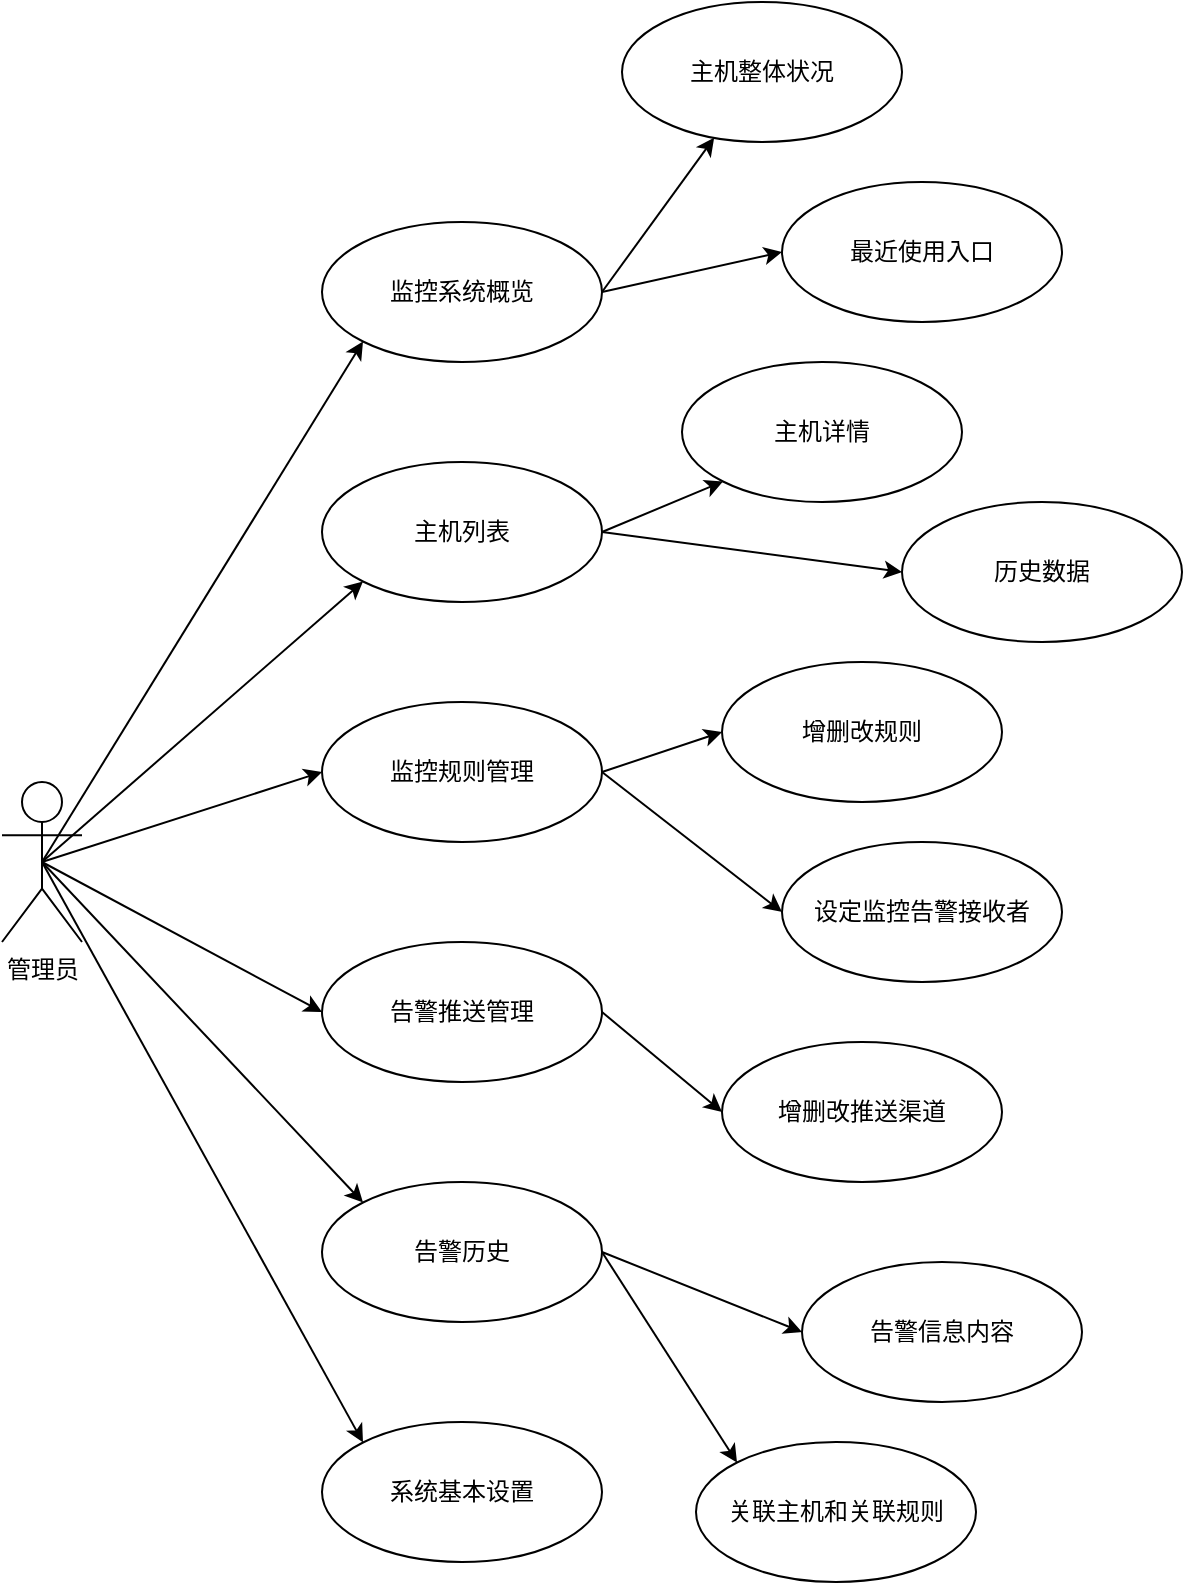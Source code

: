 <mxfile version="13.0.3" type="device"><diagram id="biK2KKNrVo8YInut9CIp" name="Page-1"><mxGraphModel dx="2249" dy="842" grid="1" gridSize="10" guides="1" tooltips="1" connect="1" arrows="1" fold="1" page="1" pageScale="1" pageWidth="827" pageHeight="1169" math="0" shadow="0"><root><mxCell id="0"/><mxCell id="1" parent="0"/><mxCell id="LsVd2DBuMtw2a2cZviiv-10" style="rounded=0;orthogonalLoop=1;jettySize=auto;html=1;exitX=0.5;exitY=0.5;exitDx=0;exitDy=0;exitPerimeter=0;entryX=0;entryY=1;entryDx=0;entryDy=0;" edge="1" parent="1" source="LsVd2DBuMtw2a2cZviiv-1" target="LsVd2DBuMtw2a2cZviiv-4"><mxGeometry relative="1" as="geometry"/></mxCell><mxCell id="LsVd2DBuMtw2a2cZviiv-11" style="edgeStyle=none;rounded=0;orthogonalLoop=1;jettySize=auto;html=1;exitX=0.5;exitY=0.5;exitDx=0;exitDy=0;exitPerimeter=0;entryX=0;entryY=1;entryDx=0;entryDy=0;" edge="1" parent="1" source="LsVd2DBuMtw2a2cZviiv-1" target="LsVd2DBuMtw2a2cZviiv-5"><mxGeometry relative="1" as="geometry"/></mxCell><mxCell id="LsVd2DBuMtw2a2cZviiv-12" style="edgeStyle=none;rounded=0;orthogonalLoop=1;jettySize=auto;html=1;exitX=0.5;exitY=0.5;exitDx=0;exitDy=0;exitPerimeter=0;entryX=0;entryY=0.5;entryDx=0;entryDy=0;" edge="1" parent="1" source="LsVd2DBuMtw2a2cZviiv-1" target="LsVd2DBuMtw2a2cZviiv-6"><mxGeometry relative="1" as="geometry"/></mxCell><mxCell id="LsVd2DBuMtw2a2cZviiv-13" style="edgeStyle=none;rounded=0;orthogonalLoop=1;jettySize=auto;html=1;exitX=0.5;exitY=0.5;exitDx=0;exitDy=0;exitPerimeter=0;entryX=0;entryY=0.5;entryDx=0;entryDy=0;" edge="1" parent="1" source="LsVd2DBuMtw2a2cZviiv-1" target="LsVd2DBuMtw2a2cZviiv-7"><mxGeometry relative="1" as="geometry"/></mxCell><mxCell id="LsVd2DBuMtw2a2cZviiv-14" style="edgeStyle=none;rounded=0;orthogonalLoop=1;jettySize=auto;html=1;exitX=0.5;exitY=0.5;exitDx=0;exitDy=0;exitPerimeter=0;entryX=0;entryY=0;entryDx=0;entryDy=0;" edge="1" parent="1" source="LsVd2DBuMtw2a2cZviiv-1" target="LsVd2DBuMtw2a2cZviiv-8"><mxGeometry relative="1" as="geometry"/></mxCell><mxCell id="LsVd2DBuMtw2a2cZviiv-15" style="edgeStyle=none;rounded=0;orthogonalLoop=1;jettySize=auto;html=1;exitX=0.5;exitY=0.5;exitDx=0;exitDy=0;exitPerimeter=0;entryX=0;entryY=0;entryDx=0;entryDy=0;" edge="1" parent="1" source="LsVd2DBuMtw2a2cZviiv-1" target="LsVd2DBuMtw2a2cZviiv-9"><mxGeometry relative="1" as="geometry"/></mxCell><mxCell id="LsVd2DBuMtw2a2cZviiv-1" value="管理员" style="shape=umlActor;verticalLabelPosition=bottom;labelBackgroundColor=#ffffff;verticalAlign=top;html=1;outlineConnect=0;" vertex="1" parent="1"><mxGeometry x="-760" y="400" width="40" height="80" as="geometry"/></mxCell><mxCell id="LsVd2DBuMtw2a2cZviiv-31" style="edgeStyle=none;rounded=0;orthogonalLoop=1;jettySize=auto;html=1;exitX=1;exitY=0.5;exitDx=0;exitDy=0;entryX=0;entryY=0.5;entryDx=0;entryDy=0;" edge="1" parent="1" source="LsVd2DBuMtw2a2cZviiv-4" target="LsVd2DBuMtw2a2cZviiv-17"><mxGeometry relative="1" as="geometry"/></mxCell><mxCell id="LsVd2DBuMtw2a2cZviiv-32" style="edgeStyle=none;rounded=0;orthogonalLoop=1;jettySize=auto;html=1;exitX=1;exitY=0.5;exitDx=0;exitDy=0;" edge="1" parent="1" source="LsVd2DBuMtw2a2cZviiv-4" target="LsVd2DBuMtw2a2cZviiv-16"><mxGeometry relative="1" as="geometry"/></mxCell><mxCell id="LsVd2DBuMtw2a2cZviiv-4" value="监控系统概览" style="ellipse;whiteSpace=wrap;html=1;" vertex="1" parent="1"><mxGeometry x="-600" y="120" width="140" height="70" as="geometry"/></mxCell><mxCell id="LsVd2DBuMtw2a2cZviiv-33" style="edgeStyle=none;rounded=0;orthogonalLoop=1;jettySize=auto;html=1;exitX=1;exitY=0.5;exitDx=0;exitDy=0;entryX=0;entryY=1;entryDx=0;entryDy=0;" edge="1" parent="1" source="LsVd2DBuMtw2a2cZviiv-5" target="LsVd2DBuMtw2a2cZviiv-18"><mxGeometry relative="1" as="geometry"/></mxCell><mxCell id="LsVd2DBuMtw2a2cZviiv-34" style="edgeStyle=none;rounded=0;orthogonalLoop=1;jettySize=auto;html=1;exitX=1;exitY=0.5;exitDx=0;exitDy=0;entryX=0;entryY=0.5;entryDx=0;entryDy=0;" edge="1" parent="1" source="LsVd2DBuMtw2a2cZviiv-5" target="LsVd2DBuMtw2a2cZviiv-19"><mxGeometry relative="1" as="geometry"/></mxCell><mxCell id="LsVd2DBuMtw2a2cZviiv-5" value="主机列表" style="ellipse;whiteSpace=wrap;html=1;" vertex="1" parent="1"><mxGeometry x="-600" y="240" width="140" height="70" as="geometry"/></mxCell><mxCell id="LsVd2DBuMtw2a2cZviiv-28" style="edgeStyle=none;rounded=0;orthogonalLoop=1;jettySize=auto;html=1;exitX=1;exitY=0.5;exitDx=0;exitDy=0;entryX=0;entryY=0.5;entryDx=0;entryDy=0;" edge="1" parent="1" source="LsVd2DBuMtw2a2cZviiv-6" target="LsVd2DBuMtw2a2cZviiv-20"><mxGeometry relative="1" as="geometry"/></mxCell><mxCell id="LsVd2DBuMtw2a2cZviiv-29" style="edgeStyle=none;rounded=0;orthogonalLoop=1;jettySize=auto;html=1;exitX=1;exitY=0.5;exitDx=0;exitDy=0;entryX=0;entryY=0.5;entryDx=0;entryDy=0;" edge="1" parent="1" source="LsVd2DBuMtw2a2cZviiv-6" target="LsVd2DBuMtw2a2cZviiv-21"><mxGeometry relative="1" as="geometry"/></mxCell><mxCell id="LsVd2DBuMtw2a2cZviiv-6" value="监控规则管理" style="ellipse;whiteSpace=wrap;html=1;" vertex="1" parent="1"><mxGeometry x="-600" y="360" width="140" height="70" as="geometry"/></mxCell><mxCell id="LsVd2DBuMtw2a2cZviiv-27" style="edgeStyle=none;rounded=0;orthogonalLoop=1;jettySize=auto;html=1;exitX=1;exitY=0.5;exitDx=0;exitDy=0;entryX=0;entryY=0.5;entryDx=0;entryDy=0;" edge="1" parent="1" source="LsVd2DBuMtw2a2cZviiv-7" target="LsVd2DBuMtw2a2cZviiv-22"><mxGeometry relative="1" as="geometry"/></mxCell><mxCell id="LsVd2DBuMtw2a2cZviiv-7" value="告警推送管理" style="ellipse;whiteSpace=wrap;html=1;" vertex="1" parent="1"><mxGeometry x="-600" y="480" width="140" height="70" as="geometry"/></mxCell><mxCell id="LsVd2DBuMtw2a2cZviiv-25" style="edgeStyle=none;rounded=0;orthogonalLoop=1;jettySize=auto;html=1;exitX=1;exitY=0.5;exitDx=0;exitDy=0;entryX=0;entryY=0.5;entryDx=0;entryDy=0;" edge="1" parent="1" source="LsVd2DBuMtw2a2cZviiv-8" target="LsVd2DBuMtw2a2cZviiv-23"><mxGeometry relative="1" as="geometry"/></mxCell><mxCell id="LsVd2DBuMtw2a2cZviiv-26" style="edgeStyle=none;rounded=0;orthogonalLoop=1;jettySize=auto;html=1;exitX=1;exitY=0.5;exitDx=0;exitDy=0;entryX=0;entryY=0;entryDx=0;entryDy=0;" edge="1" parent="1" source="LsVd2DBuMtw2a2cZviiv-8" target="LsVd2DBuMtw2a2cZviiv-24"><mxGeometry relative="1" as="geometry"/></mxCell><mxCell id="LsVd2DBuMtw2a2cZviiv-8" value="告警历史" style="ellipse;whiteSpace=wrap;html=1;" vertex="1" parent="1"><mxGeometry x="-600" y="600" width="140" height="70" as="geometry"/></mxCell><mxCell id="LsVd2DBuMtw2a2cZviiv-9" value="系统基本设置" style="ellipse;whiteSpace=wrap;html=1;" vertex="1" parent="1"><mxGeometry x="-600" y="720" width="140" height="70" as="geometry"/></mxCell><mxCell id="LsVd2DBuMtw2a2cZviiv-16" value="主机整体状况" style="ellipse;whiteSpace=wrap;html=1;" vertex="1" parent="1"><mxGeometry x="-450" y="10" width="140" height="70" as="geometry"/></mxCell><mxCell id="LsVd2DBuMtw2a2cZviiv-17" value="最近使用入口" style="ellipse;whiteSpace=wrap;html=1;" vertex="1" parent="1"><mxGeometry x="-370" y="100" width="140" height="70" as="geometry"/></mxCell><mxCell id="LsVd2DBuMtw2a2cZviiv-18" value="主机详情" style="ellipse;whiteSpace=wrap;html=1;" vertex="1" parent="1"><mxGeometry x="-420" y="190" width="140" height="70" as="geometry"/></mxCell><mxCell id="LsVd2DBuMtw2a2cZviiv-19" value="历史数据" style="ellipse;whiteSpace=wrap;html=1;" vertex="1" parent="1"><mxGeometry x="-310" y="260" width="140" height="70" as="geometry"/></mxCell><mxCell id="LsVd2DBuMtw2a2cZviiv-20" value="增删改规则" style="ellipse;whiteSpace=wrap;html=1;" vertex="1" parent="1"><mxGeometry x="-400" y="340" width="140" height="70" as="geometry"/></mxCell><mxCell id="LsVd2DBuMtw2a2cZviiv-21" value="设定监控告警接收者" style="ellipse;whiteSpace=wrap;html=1;" vertex="1" parent="1"><mxGeometry x="-370" y="430" width="140" height="70" as="geometry"/></mxCell><mxCell id="LsVd2DBuMtw2a2cZviiv-22" value="增删改推送渠道" style="ellipse;whiteSpace=wrap;html=1;" vertex="1" parent="1"><mxGeometry x="-400" y="530" width="140" height="70" as="geometry"/></mxCell><mxCell id="LsVd2DBuMtw2a2cZviiv-23" value="告警信息内容" style="ellipse;whiteSpace=wrap;html=1;" vertex="1" parent="1"><mxGeometry x="-360" y="640" width="140" height="70" as="geometry"/></mxCell><mxCell id="LsVd2DBuMtw2a2cZviiv-24" value="关联主机和关联规则" style="ellipse;whiteSpace=wrap;html=1;" vertex="1" parent="1"><mxGeometry x="-413" y="730" width="140" height="70" as="geometry"/></mxCell></root></mxGraphModel></diagram></mxfile>